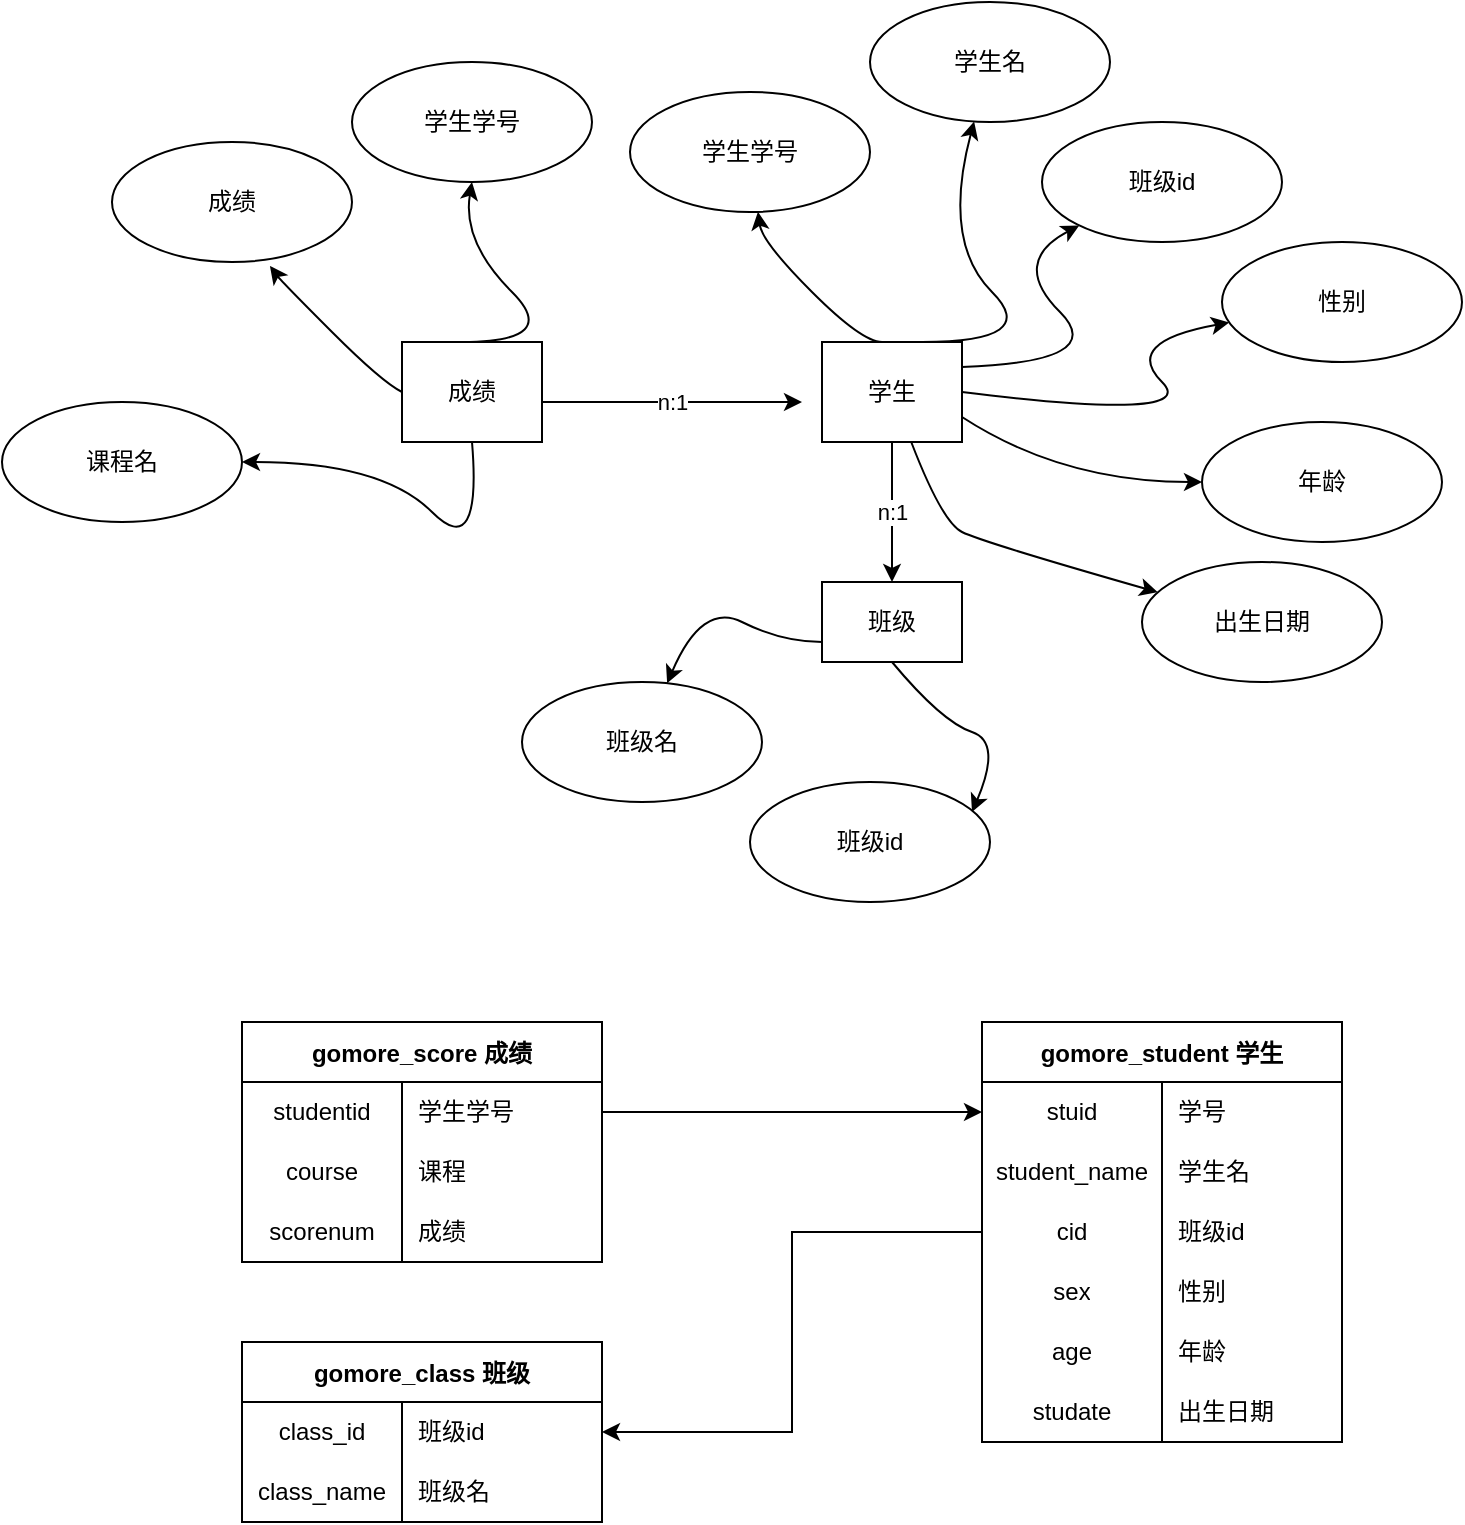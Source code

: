 <mxfile version="20.6.0" type="github">
  <diagram id="e-rQvkOSxxyd8AUDRzNb" name="第 1 页">
    <mxGraphModel dx="1695" dy="1619" grid="1" gridSize="10" guides="1" tooltips="1" connect="1" arrows="1" fold="1" page="1" pageScale="1" pageWidth="827" pageHeight="1169" math="0" shadow="0">
      <root>
        <mxCell id="0" />
        <mxCell id="1" parent="0" />
        <mxCell id="gYatlQwLJc7n-siBaWKI-3" value="gomore_class 班级" style="shape=table;startSize=30;container=1;collapsible=0;childLayout=tableLayout;fixedRows=1;rowLines=0;fontStyle=1;" parent="1" vertex="1">
          <mxGeometry x="40" y="530" width="180" height="90" as="geometry" />
        </mxCell>
        <mxCell id="gYatlQwLJc7n-siBaWKI-4" value="" style="shape=tableRow;horizontal=0;startSize=0;swimlaneHead=0;swimlaneBody=0;top=0;left=0;bottom=0;right=0;collapsible=0;dropTarget=0;fillColor=none;points=[[0,0.5],[1,0.5]];portConstraint=eastwest;" parent="gYatlQwLJc7n-siBaWKI-3" vertex="1">
          <mxGeometry y="30" width="180" height="30" as="geometry" />
        </mxCell>
        <mxCell id="gYatlQwLJc7n-siBaWKI-5" value="class_id" style="shape=partialRectangle;html=1;whiteSpace=wrap;connectable=0;fillColor=none;top=0;left=0;bottom=0;right=0;overflow=hidden;pointerEvents=1;" parent="gYatlQwLJc7n-siBaWKI-4" vertex="1">
          <mxGeometry width="80" height="30" as="geometry">
            <mxRectangle width="80" height="30" as="alternateBounds" />
          </mxGeometry>
        </mxCell>
        <mxCell id="gYatlQwLJc7n-siBaWKI-6" value="班级id" style="shape=partialRectangle;html=1;whiteSpace=wrap;connectable=0;fillColor=none;top=0;left=0;bottom=0;right=0;align=left;spacingLeft=6;overflow=hidden;" parent="gYatlQwLJc7n-siBaWKI-4" vertex="1">
          <mxGeometry x="80" width="100" height="30" as="geometry">
            <mxRectangle width="100" height="30" as="alternateBounds" />
          </mxGeometry>
        </mxCell>
        <mxCell id="gYatlQwLJc7n-siBaWKI-7" value="" style="shape=tableRow;horizontal=0;startSize=0;swimlaneHead=0;swimlaneBody=0;top=0;left=0;bottom=0;right=0;collapsible=0;dropTarget=0;fillColor=none;points=[[0,0.5],[1,0.5]];portConstraint=eastwest;" parent="gYatlQwLJc7n-siBaWKI-3" vertex="1">
          <mxGeometry y="60" width="180" height="30" as="geometry" />
        </mxCell>
        <mxCell id="gYatlQwLJc7n-siBaWKI-8" value="class_name" style="shape=partialRectangle;html=1;whiteSpace=wrap;connectable=0;fillColor=none;top=0;left=0;bottom=0;right=0;overflow=hidden;" parent="gYatlQwLJc7n-siBaWKI-7" vertex="1">
          <mxGeometry width="80" height="30" as="geometry">
            <mxRectangle width="80" height="30" as="alternateBounds" />
          </mxGeometry>
        </mxCell>
        <mxCell id="gYatlQwLJc7n-siBaWKI-9" value="班级名" style="shape=partialRectangle;html=1;whiteSpace=wrap;connectable=0;fillColor=none;top=0;left=0;bottom=0;right=0;align=left;spacingLeft=6;overflow=hidden;" parent="gYatlQwLJc7n-siBaWKI-7" vertex="1">
          <mxGeometry x="80" width="100" height="30" as="geometry">
            <mxRectangle width="100" height="30" as="alternateBounds" />
          </mxGeometry>
        </mxCell>
        <mxCell id="gYatlQwLJc7n-siBaWKI-18" value="gomore_student 学生" style="shape=table;startSize=30;container=1;collapsible=0;childLayout=tableLayout;fixedRows=1;rowLines=0;fontStyle=1;" parent="1" vertex="1">
          <mxGeometry x="410" y="370" width="180" height="210" as="geometry" />
        </mxCell>
        <mxCell id="gYatlQwLJc7n-siBaWKI-19" value="" style="shape=tableRow;horizontal=0;startSize=0;swimlaneHead=0;swimlaneBody=0;top=0;left=0;bottom=0;right=0;collapsible=0;dropTarget=0;fillColor=none;points=[[0,0.5],[1,0.5]];portConstraint=eastwest;" parent="gYatlQwLJc7n-siBaWKI-18" vertex="1">
          <mxGeometry y="30" width="180" height="30" as="geometry" />
        </mxCell>
        <mxCell id="gYatlQwLJc7n-siBaWKI-20" value="stuid" style="shape=partialRectangle;html=1;whiteSpace=wrap;connectable=0;fillColor=none;top=0;left=0;bottom=0;right=0;overflow=hidden;pointerEvents=1;" parent="gYatlQwLJc7n-siBaWKI-19" vertex="1">
          <mxGeometry width="90" height="30" as="geometry">
            <mxRectangle width="90" height="30" as="alternateBounds" />
          </mxGeometry>
        </mxCell>
        <mxCell id="gYatlQwLJc7n-siBaWKI-21" value="学号" style="shape=partialRectangle;html=1;whiteSpace=wrap;connectable=0;fillColor=none;top=0;left=0;bottom=0;right=0;align=left;spacingLeft=6;overflow=hidden;" parent="gYatlQwLJc7n-siBaWKI-19" vertex="1">
          <mxGeometry x="90" width="90" height="30" as="geometry">
            <mxRectangle width="90" height="30" as="alternateBounds" />
          </mxGeometry>
        </mxCell>
        <mxCell id="gYatlQwLJc7n-siBaWKI-22" value="" style="shape=tableRow;horizontal=0;startSize=0;swimlaneHead=0;swimlaneBody=0;top=0;left=0;bottom=0;right=0;collapsible=0;dropTarget=0;fillColor=none;points=[[0,0.5],[1,0.5]];portConstraint=eastwest;" parent="gYatlQwLJc7n-siBaWKI-18" vertex="1">
          <mxGeometry y="60" width="180" height="30" as="geometry" />
        </mxCell>
        <mxCell id="gYatlQwLJc7n-siBaWKI-23" value="student_name" style="shape=partialRectangle;html=1;whiteSpace=wrap;connectable=0;fillColor=none;top=0;left=0;bottom=0;right=0;overflow=hidden;" parent="gYatlQwLJc7n-siBaWKI-22" vertex="1">
          <mxGeometry width="90" height="30" as="geometry">
            <mxRectangle width="90" height="30" as="alternateBounds" />
          </mxGeometry>
        </mxCell>
        <mxCell id="gYatlQwLJc7n-siBaWKI-24" value="学生名" style="shape=partialRectangle;html=1;whiteSpace=wrap;connectable=0;fillColor=none;top=0;left=0;bottom=0;right=0;align=left;spacingLeft=6;overflow=hidden;" parent="gYatlQwLJc7n-siBaWKI-22" vertex="1">
          <mxGeometry x="90" width="90" height="30" as="geometry">
            <mxRectangle width="90" height="30" as="alternateBounds" />
          </mxGeometry>
        </mxCell>
        <mxCell id="gYatlQwLJc7n-siBaWKI-35" value="" style="shape=tableRow;horizontal=0;startSize=0;swimlaneHead=0;swimlaneBody=0;top=0;left=0;bottom=0;right=0;collapsible=0;dropTarget=0;fillColor=none;points=[[0,0.5],[1,0.5]];portConstraint=eastwest;" parent="gYatlQwLJc7n-siBaWKI-18" vertex="1">
          <mxGeometry y="90" width="180" height="30" as="geometry" />
        </mxCell>
        <mxCell id="gYatlQwLJc7n-siBaWKI-36" value="cid" style="shape=partialRectangle;html=1;whiteSpace=wrap;connectable=0;fillColor=none;top=0;left=0;bottom=0;right=0;overflow=hidden;" parent="gYatlQwLJc7n-siBaWKI-35" vertex="1">
          <mxGeometry width="90" height="30" as="geometry">
            <mxRectangle width="90" height="30" as="alternateBounds" />
          </mxGeometry>
        </mxCell>
        <mxCell id="gYatlQwLJc7n-siBaWKI-37" value="班级id" style="shape=partialRectangle;html=1;whiteSpace=wrap;connectable=0;fillColor=none;top=0;left=0;bottom=0;right=0;align=left;spacingLeft=6;overflow=hidden;" parent="gYatlQwLJc7n-siBaWKI-35" vertex="1">
          <mxGeometry x="90" width="90" height="30" as="geometry">
            <mxRectangle width="90" height="30" as="alternateBounds" />
          </mxGeometry>
        </mxCell>
        <mxCell id="gYatlQwLJc7n-siBaWKI-32" value="" style="shape=tableRow;horizontal=0;startSize=0;swimlaneHead=0;swimlaneBody=0;top=0;left=0;bottom=0;right=0;collapsible=0;dropTarget=0;fillColor=none;points=[[0,0.5],[1,0.5]];portConstraint=eastwest;" parent="gYatlQwLJc7n-siBaWKI-18" vertex="1">
          <mxGeometry y="120" width="180" height="30" as="geometry" />
        </mxCell>
        <mxCell id="gYatlQwLJc7n-siBaWKI-33" value="sex" style="shape=partialRectangle;html=1;whiteSpace=wrap;connectable=0;fillColor=none;top=0;left=0;bottom=0;right=0;overflow=hidden;" parent="gYatlQwLJc7n-siBaWKI-32" vertex="1">
          <mxGeometry width="90" height="30" as="geometry">
            <mxRectangle width="90" height="30" as="alternateBounds" />
          </mxGeometry>
        </mxCell>
        <mxCell id="gYatlQwLJc7n-siBaWKI-34" value="性别" style="shape=partialRectangle;html=1;whiteSpace=wrap;connectable=0;fillColor=none;top=0;left=0;bottom=0;right=0;align=left;spacingLeft=6;overflow=hidden;" parent="gYatlQwLJc7n-siBaWKI-32" vertex="1">
          <mxGeometry x="90" width="90" height="30" as="geometry">
            <mxRectangle width="90" height="30" as="alternateBounds" />
          </mxGeometry>
        </mxCell>
        <mxCell id="gYatlQwLJc7n-siBaWKI-29" value="" style="shape=tableRow;horizontal=0;startSize=0;swimlaneHead=0;swimlaneBody=0;top=0;left=0;bottom=0;right=0;collapsible=0;dropTarget=0;fillColor=none;points=[[0,0.5],[1,0.5]];portConstraint=eastwest;" parent="gYatlQwLJc7n-siBaWKI-18" vertex="1">
          <mxGeometry y="150" width="180" height="30" as="geometry" />
        </mxCell>
        <mxCell id="gYatlQwLJc7n-siBaWKI-30" value="age" style="shape=partialRectangle;html=1;whiteSpace=wrap;connectable=0;fillColor=none;top=0;left=0;bottom=0;right=0;overflow=hidden;" parent="gYatlQwLJc7n-siBaWKI-29" vertex="1">
          <mxGeometry width="90" height="30" as="geometry">
            <mxRectangle width="90" height="30" as="alternateBounds" />
          </mxGeometry>
        </mxCell>
        <mxCell id="gYatlQwLJc7n-siBaWKI-31" value="年龄" style="shape=partialRectangle;html=1;whiteSpace=wrap;connectable=0;fillColor=none;top=0;left=0;bottom=0;right=0;align=left;spacingLeft=6;overflow=hidden;" parent="gYatlQwLJc7n-siBaWKI-29" vertex="1">
          <mxGeometry x="90" width="90" height="30" as="geometry">
            <mxRectangle width="90" height="30" as="alternateBounds" />
          </mxGeometry>
        </mxCell>
        <mxCell id="gYatlQwLJc7n-siBaWKI-25" value="" style="shape=tableRow;horizontal=0;startSize=0;swimlaneHead=0;swimlaneBody=0;top=0;left=0;bottom=0;right=0;collapsible=0;dropTarget=0;fillColor=none;points=[[0,0.5],[1,0.5]];portConstraint=eastwest;" parent="gYatlQwLJc7n-siBaWKI-18" vertex="1">
          <mxGeometry y="180" width="180" height="30" as="geometry" />
        </mxCell>
        <mxCell id="gYatlQwLJc7n-siBaWKI-26" value="studate" style="shape=partialRectangle;html=1;whiteSpace=wrap;connectable=0;fillColor=none;top=0;left=0;bottom=0;right=0;overflow=hidden;" parent="gYatlQwLJc7n-siBaWKI-25" vertex="1">
          <mxGeometry width="90" height="30" as="geometry">
            <mxRectangle width="90" height="30" as="alternateBounds" />
          </mxGeometry>
        </mxCell>
        <mxCell id="gYatlQwLJc7n-siBaWKI-27" value="出生日期" style="shape=partialRectangle;html=1;whiteSpace=wrap;connectable=0;fillColor=none;top=0;left=0;bottom=0;right=0;align=left;spacingLeft=6;overflow=hidden;" parent="gYatlQwLJc7n-siBaWKI-25" vertex="1">
          <mxGeometry x="90" width="90" height="30" as="geometry">
            <mxRectangle width="90" height="30" as="alternateBounds" />
          </mxGeometry>
        </mxCell>
        <mxCell id="gYatlQwLJc7n-siBaWKI-38" value="gomore_score 成绩" style="shape=table;startSize=30;container=1;collapsible=0;childLayout=tableLayout;fixedRows=1;rowLines=0;fontStyle=1;" parent="1" vertex="1">
          <mxGeometry x="40" y="370" width="180" height="120" as="geometry" />
        </mxCell>
        <mxCell id="gYatlQwLJc7n-siBaWKI-39" value="" style="shape=tableRow;horizontal=0;startSize=0;swimlaneHead=0;swimlaneBody=0;top=0;left=0;bottom=0;right=0;collapsible=0;dropTarget=0;fillColor=none;points=[[0,0.5],[1,0.5]];portConstraint=eastwest;" parent="gYatlQwLJc7n-siBaWKI-38" vertex="1">
          <mxGeometry y="30" width="180" height="30" as="geometry" />
        </mxCell>
        <mxCell id="gYatlQwLJc7n-siBaWKI-40" value="studentid" style="shape=partialRectangle;html=1;whiteSpace=wrap;connectable=0;fillColor=none;top=0;left=0;bottom=0;right=0;overflow=hidden;pointerEvents=1;" parent="gYatlQwLJc7n-siBaWKI-39" vertex="1">
          <mxGeometry width="80" height="30" as="geometry">
            <mxRectangle width="80" height="30" as="alternateBounds" />
          </mxGeometry>
        </mxCell>
        <mxCell id="gYatlQwLJc7n-siBaWKI-41" value="学生学号" style="shape=partialRectangle;html=1;whiteSpace=wrap;connectable=0;fillColor=none;top=0;left=0;bottom=0;right=0;align=left;spacingLeft=6;overflow=hidden;" parent="gYatlQwLJc7n-siBaWKI-39" vertex="1">
          <mxGeometry x="80" width="100" height="30" as="geometry">
            <mxRectangle width="100" height="30" as="alternateBounds" />
          </mxGeometry>
        </mxCell>
        <mxCell id="gYatlQwLJc7n-siBaWKI-42" value="" style="shape=tableRow;horizontal=0;startSize=0;swimlaneHead=0;swimlaneBody=0;top=0;left=0;bottom=0;right=0;collapsible=0;dropTarget=0;fillColor=none;points=[[0,0.5],[1,0.5]];portConstraint=eastwest;" parent="gYatlQwLJc7n-siBaWKI-38" vertex="1">
          <mxGeometry y="60" width="180" height="30" as="geometry" />
        </mxCell>
        <mxCell id="gYatlQwLJc7n-siBaWKI-43" value="course" style="shape=partialRectangle;html=1;whiteSpace=wrap;connectable=0;fillColor=none;top=0;left=0;bottom=0;right=0;overflow=hidden;" parent="gYatlQwLJc7n-siBaWKI-42" vertex="1">
          <mxGeometry width="80" height="30" as="geometry">
            <mxRectangle width="80" height="30" as="alternateBounds" />
          </mxGeometry>
        </mxCell>
        <mxCell id="gYatlQwLJc7n-siBaWKI-44" value="课程" style="shape=partialRectangle;html=1;whiteSpace=wrap;connectable=0;fillColor=none;top=0;left=0;bottom=0;right=0;align=left;spacingLeft=6;overflow=hidden;" parent="gYatlQwLJc7n-siBaWKI-42" vertex="1">
          <mxGeometry x="80" width="100" height="30" as="geometry">
            <mxRectangle width="100" height="30" as="alternateBounds" />
          </mxGeometry>
        </mxCell>
        <mxCell id="gYatlQwLJc7n-siBaWKI-45" value="" style="shape=tableRow;horizontal=0;startSize=0;swimlaneHead=0;swimlaneBody=0;top=0;left=0;bottom=0;right=0;collapsible=0;dropTarget=0;fillColor=none;points=[[0,0.5],[1,0.5]];portConstraint=eastwest;" parent="gYatlQwLJc7n-siBaWKI-38" vertex="1">
          <mxGeometry y="90" width="180" height="30" as="geometry" />
        </mxCell>
        <mxCell id="gYatlQwLJc7n-siBaWKI-46" value="scorenum" style="shape=partialRectangle;html=1;whiteSpace=wrap;connectable=0;fillColor=none;top=0;left=0;bottom=0;right=0;overflow=hidden;" parent="gYatlQwLJc7n-siBaWKI-45" vertex="1">
          <mxGeometry width="80" height="30" as="geometry">
            <mxRectangle width="80" height="30" as="alternateBounds" />
          </mxGeometry>
        </mxCell>
        <mxCell id="gYatlQwLJc7n-siBaWKI-47" value="成绩" style="shape=partialRectangle;html=1;whiteSpace=wrap;connectable=0;fillColor=none;top=0;left=0;bottom=0;right=0;align=left;spacingLeft=6;overflow=hidden;" parent="gYatlQwLJc7n-siBaWKI-45" vertex="1">
          <mxGeometry x="80" width="100" height="30" as="geometry">
            <mxRectangle width="100" height="30" as="alternateBounds" />
          </mxGeometry>
        </mxCell>
        <mxCell id="Xu0YT8xujjfG5jZt2z8L-7" style="edgeStyle=orthogonalEdgeStyle;rounded=0;orthogonalLoop=1;jettySize=auto;html=1;exitX=1;exitY=0.5;exitDx=0;exitDy=0;" parent="1" source="gYatlQwLJc7n-siBaWKI-39" target="gYatlQwLJc7n-siBaWKI-19" edge="1">
          <mxGeometry relative="1" as="geometry" />
        </mxCell>
        <mxCell id="Xu0YT8xujjfG5jZt2z8L-12" style="edgeStyle=orthogonalEdgeStyle;rounded=0;orthogonalLoop=1;jettySize=auto;html=1;exitX=0;exitY=0.5;exitDx=0;exitDy=0;entryX=1;entryY=0.5;entryDx=0;entryDy=0;" parent="1" source="gYatlQwLJc7n-siBaWKI-35" target="gYatlQwLJc7n-siBaWKI-4" edge="1">
          <mxGeometry relative="1" as="geometry">
            <mxPoint x="250" y="195" as="sourcePoint" />
            <mxPoint x="390" y="280" as="targetPoint" />
          </mxGeometry>
        </mxCell>
        <mxCell id="Xu0YT8xujjfG5jZt2z8L-34" value="成绩" style="rounded=0;whiteSpace=wrap;html=1;" parent="1" vertex="1">
          <mxGeometry x="120" y="30" width="70" height="50" as="geometry" />
        </mxCell>
        <mxCell id="Xu0YT8xujjfG5jZt2z8L-35" value="学生学号" style="ellipse;whiteSpace=wrap;html=1;rounded=0;" parent="1" vertex="1">
          <mxGeometry x="95" y="-110" width="120" height="60" as="geometry" />
        </mxCell>
        <mxCell id="Xu0YT8xujjfG5jZt2z8L-37" value="成绩" style="ellipse;whiteSpace=wrap;html=1;rounded=0;" parent="1" vertex="1">
          <mxGeometry x="-25" y="-70" width="120" height="60" as="geometry" />
        </mxCell>
        <mxCell id="Xu0YT8xujjfG5jZt2z8L-39" value="课程名" style="ellipse;whiteSpace=wrap;html=1;rounded=0;" parent="1" vertex="1">
          <mxGeometry x="-80" y="60" width="120" height="60" as="geometry" />
        </mxCell>
        <mxCell id="Xu0YT8xujjfG5jZt2z8L-43" value="n:1" style="endArrow=classic;html=1;rounded=0;" parent="1" edge="1">
          <mxGeometry relative="1" as="geometry">
            <mxPoint x="190" y="60" as="sourcePoint" />
            <mxPoint x="320" y="60" as="targetPoint" />
          </mxGeometry>
        </mxCell>
        <mxCell id="Xu0YT8xujjfG5jZt2z8L-44" value="n:1" style="edgeLabel;resizable=0;html=1;align=center;verticalAlign=middle;" parent="Xu0YT8xujjfG5jZt2z8L-43" connectable="0" vertex="1">
          <mxGeometry relative="1" as="geometry" />
        </mxCell>
        <mxCell id="Xu0YT8xujjfG5jZt2z8L-45" value="学生" style="rounded=0;whiteSpace=wrap;html=1;" parent="1" vertex="1">
          <mxGeometry x="330" y="30" width="70" height="50" as="geometry" />
        </mxCell>
        <mxCell id="Xu0YT8xujjfG5jZt2z8L-46" value="学生名" style="ellipse;whiteSpace=wrap;html=1;rounded=0;" parent="1" vertex="1">
          <mxGeometry x="354" y="-140" width="120" height="60" as="geometry" />
        </mxCell>
        <mxCell id="Xu0YT8xujjfG5jZt2z8L-48" value="学生学号" style="ellipse;whiteSpace=wrap;html=1;rounded=0;" parent="1" vertex="1">
          <mxGeometry x="234" y="-95" width="120" height="60" as="geometry" />
        </mxCell>
        <mxCell id="Xu0YT8xujjfG5jZt2z8L-50" value="班级id" style="ellipse;whiteSpace=wrap;html=1;rounded=0;" parent="1" vertex="1">
          <mxGeometry x="440" y="-80" width="120" height="60" as="geometry" />
        </mxCell>
        <mxCell id="Xu0YT8xujjfG5jZt2z8L-52" value="性别" style="ellipse;whiteSpace=wrap;html=1;rounded=0;" parent="1" vertex="1">
          <mxGeometry x="530" y="-20" width="120" height="60" as="geometry" />
        </mxCell>
        <mxCell id="Xu0YT8xujjfG5jZt2z8L-54" value="年龄" style="ellipse;whiteSpace=wrap;html=1;rounded=0;" parent="1" vertex="1">
          <mxGeometry x="520" y="70" width="120" height="60" as="geometry" />
        </mxCell>
        <mxCell id="Xu0YT8xujjfG5jZt2z8L-57" value="出生日期" style="ellipse;whiteSpace=wrap;html=1;rounded=0;" parent="1" vertex="1">
          <mxGeometry x="490" y="140" width="120" height="60" as="geometry" />
        </mxCell>
        <mxCell id="Xu0YT8xujjfG5jZt2z8L-60" value="" style="curved=1;endArrow=classic;html=1;rounded=0;entryX=0.5;entryY=1;entryDx=0;entryDy=0;" parent="1" target="Xu0YT8xujjfG5jZt2z8L-35" edge="1">
          <mxGeometry width="50" height="50" relative="1" as="geometry">
            <mxPoint x="150" y="30" as="sourcePoint" />
            <mxPoint x="160" y="-30" as="targetPoint" />
            <Array as="points">
              <mxPoint x="200" y="30" />
              <mxPoint x="150" y="-20" />
            </Array>
          </mxGeometry>
        </mxCell>
        <mxCell id="Xu0YT8xujjfG5jZt2z8L-63" value="" style="curved=1;endArrow=classic;html=1;rounded=0;exitX=0;exitY=0.5;exitDx=0;exitDy=0;entryX=0.658;entryY=1.033;entryDx=0;entryDy=0;entryPerimeter=0;" parent="1" source="Xu0YT8xujjfG5jZt2z8L-34" target="Xu0YT8xujjfG5jZt2z8L-37" edge="1">
          <mxGeometry width="50" height="50" relative="1" as="geometry">
            <mxPoint x="60" y="50" as="sourcePoint" />
            <mxPoint x="110" as="targetPoint" />
            <Array as="points">
              <mxPoint x="110" y="50" />
              <mxPoint x="60" />
            </Array>
          </mxGeometry>
        </mxCell>
        <mxCell id="Xu0YT8xujjfG5jZt2z8L-64" value="" style="curved=1;endArrow=classic;html=1;rounded=0;exitX=0.5;exitY=1;exitDx=0;exitDy=0;" parent="1" source="Xu0YT8xujjfG5jZt2z8L-34" target="Xu0YT8xujjfG5jZt2z8L-39" edge="1">
          <mxGeometry width="50" height="50" relative="1" as="geometry">
            <mxPoint x="110" y="140" as="sourcePoint" />
            <mxPoint x="160" y="90" as="targetPoint" />
            <Array as="points">
              <mxPoint x="160" y="140" />
              <mxPoint x="110" y="90" />
            </Array>
          </mxGeometry>
        </mxCell>
        <mxCell id="Xu0YT8xujjfG5jZt2z8L-65" value="" style="curved=1;endArrow=classic;html=1;rounded=0;exitX=0.429;exitY=0;exitDx=0;exitDy=0;exitPerimeter=0;" parent="1" source="Xu0YT8xujjfG5jZt2z8L-45" target="Xu0YT8xujjfG5jZt2z8L-48" edge="1">
          <mxGeometry width="50" height="50" relative="1" as="geometry">
            <mxPoint x="300" y="30" as="sourcePoint" />
            <mxPoint x="350" y="-20" as="targetPoint" />
            <Array as="points">
              <mxPoint x="350" y="30" />
              <mxPoint x="300" y="-20" />
            </Array>
          </mxGeometry>
        </mxCell>
        <mxCell id="Xu0YT8xujjfG5jZt2z8L-66" value="" style="curved=1;endArrow=classic;html=1;rounded=0;exitX=0.714;exitY=0;exitDx=0;exitDy=0;exitPerimeter=0;" parent="1" source="Xu0YT8xujjfG5jZt2z8L-45" target="Xu0YT8xujjfG5jZt2z8L-46" edge="1">
          <mxGeometry width="50" height="50" relative="1" as="geometry">
            <mxPoint x="390" y="30" as="sourcePoint" />
            <mxPoint x="440" y="-20" as="targetPoint" />
            <Array as="points">
              <mxPoint x="440" y="30" />
              <mxPoint x="390" y="-20" />
            </Array>
          </mxGeometry>
        </mxCell>
        <mxCell id="Xu0YT8xujjfG5jZt2z8L-67" value="" style="curved=1;endArrow=classic;html=1;rounded=0;exitX=1;exitY=0.25;exitDx=0;exitDy=0;" parent="1" source="Xu0YT8xujjfG5jZt2z8L-45" target="Xu0YT8xujjfG5jZt2z8L-50" edge="1">
          <mxGeometry width="50" height="50" relative="1" as="geometry">
            <mxPoint x="424" y="40" as="sourcePoint" />
            <mxPoint x="474" y="-10" as="targetPoint" />
            <Array as="points">
              <mxPoint x="474" y="40" />
              <mxPoint x="424" y="-10" />
            </Array>
          </mxGeometry>
        </mxCell>
        <mxCell id="Xu0YT8xujjfG5jZt2z8L-68" value="" style="curved=1;endArrow=classic;html=1;rounded=0;exitX=1;exitY=0.5;exitDx=0;exitDy=0;" parent="1" source="Xu0YT8xujjfG5jZt2z8L-45" target="Xu0YT8xujjfG5jZt2z8L-52" edge="1">
          <mxGeometry width="50" height="50" relative="1" as="geometry">
            <mxPoint x="480" y="80" as="sourcePoint" />
            <mxPoint x="530" y="30" as="targetPoint" />
            <Array as="points">
              <mxPoint x="520" y="70" />
              <mxPoint x="480" y="30" />
            </Array>
          </mxGeometry>
        </mxCell>
        <mxCell id="Xu0YT8xujjfG5jZt2z8L-69" value="" style="curved=1;endArrow=classic;html=1;rounded=0;exitX=1;exitY=0.75;exitDx=0;exitDy=0;" parent="1" source="Xu0YT8xujjfG5jZt2z8L-45" target="Xu0YT8xujjfG5jZt2z8L-54" edge="1">
          <mxGeometry width="50" height="50" relative="1" as="geometry">
            <mxPoint x="430" y="130" as="sourcePoint" />
            <mxPoint x="480" y="80" as="targetPoint" />
            <Array as="points">
              <mxPoint x="450" y="100" />
            </Array>
          </mxGeometry>
        </mxCell>
        <mxCell id="Xu0YT8xujjfG5jZt2z8L-70" value="" style="curved=1;endArrow=classic;html=1;rounded=0;" parent="1" source="Xu0YT8xujjfG5jZt2z8L-45" target="Xu0YT8xujjfG5jZt2z8L-57" edge="1">
          <mxGeometry width="50" height="50" relative="1" as="geometry">
            <mxPoint x="340" y="100" as="sourcePoint" />
            <mxPoint x="420" y="140" as="targetPoint" />
            <Array as="points">
              <mxPoint x="390" y="120" />
              <mxPoint x="410" y="130" />
            </Array>
          </mxGeometry>
        </mxCell>
        <mxCell id="Xu0YT8xujjfG5jZt2z8L-71" value="" style="endArrow=classic;html=1;rounded=0;exitX=0.5;exitY=1;exitDx=0;exitDy=0;" parent="1" source="Xu0YT8xujjfG5jZt2z8L-45" target="Xu0YT8xujjfG5jZt2z8L-73" edge="1">
          <mxGeometry relative="1" as="geometry">
            <mxPoint x="310" y="120" as="sourcePoint" />
            <mxPoint x="365" y="150" as="targetPoint" />
          </mxGeometry>
        </mxCell>
        <mxCell id="Xu0YT8xujjfG5jZt2z8L-72" value="n:1" style="edgeLabel;resizable=0;html=1;align=center;verticalAlign=middle;" parent="Xu0YT8xujjfG5jZt2z8L-71" connectable="0" vertex="1">
          <mxGeometry relative="1" as="geometry" />
        </mxCell>
        <mxCell id="Xu0YT8xujjfG5jZt2z8L-73" value="班级" style="rounded=0;whiteSpace=wrap;html=1;" parent="1" vertex="1">
          <mxGeometry x="330" y="150" width="70" height="40" as="geometry" />
        </mxCell>
        <mxCell id="Xu0YT8xujjfG5jZt2z8L-76" value="班级id" style="ellipse;whiteSpace=wrap;html=1;rounded=0;" parent="1" vertex="1">
          <mxGeometry x="294" y="250" width="120" height="60" as="geometry" />
        </mxCell>
        <mxCell id="Xu0YT8xujjfG5jZt2z8L-78" value="班级名" style="ellipse;whiteSpace=wrap;html=1;rounded=0;" parent="1" vertex="1">
          <mxGeometry x="180" y="200" width="120" height="60" as="geometry" />
        </mxCell>
        <mxCell id="Xu0YT8xujjfG5jZt2z8L-82" value="" style="curved=1;endArrow=classic;html=1;rounded=0;exitX=0;exitY=0.75;exitDx=0;exitDy=0;" parent="1" source="Xu0YT8xujjfG5jZt2z8L-73" target="Xu0YT8xujjfG5jZt2z8L-78" edge="1">
          <mxGeometry width="50" height="50" relative="1" as="geometry">
            <mxPoint x="260" y="190" as="sourcePoint" />
            <mxPoint x="310" y="140" as="targetPoint" />
            <Array as="points">
              <mxPoint x="310" y="180" />
              <mxPoint x="270" y="160" />
            </Array>
          </mxGeometry>
        </mxCell>
        <mxCell id="Xu0YT8xujjfG5jZt2z8L-83" value="" style="curved=1;endArrow=classic;html=1;rounded=0;exitX=0.5;exitY=1;exitDx=0;exitDy=0;entryX=0.925;entryY=0.25;entryDx=0;entryDy=0;entryPerimeter=0;" parent="1" source="Xu0YT8xujjfG5jZt2z8L-73" target="Xu0YT8xujjfG5jZt2z8L-76" edge="1">
          <mxGeometry width="50" height="50" relative="1" as="geometry">
            <mxPoint x="410" y="240" as="sourcePoint" />
            <mxPoint x="460" y="190" as="targetPoint" />
            <Array as="points">
              <mxPoint x="390" y="220" />
              <mxPoint x="420" y="230" />
            </Array>
          </mxGeometry>
        </mxCell>
      </root>
    </mxGraphModel>
  </diagram>
</mxfile>
